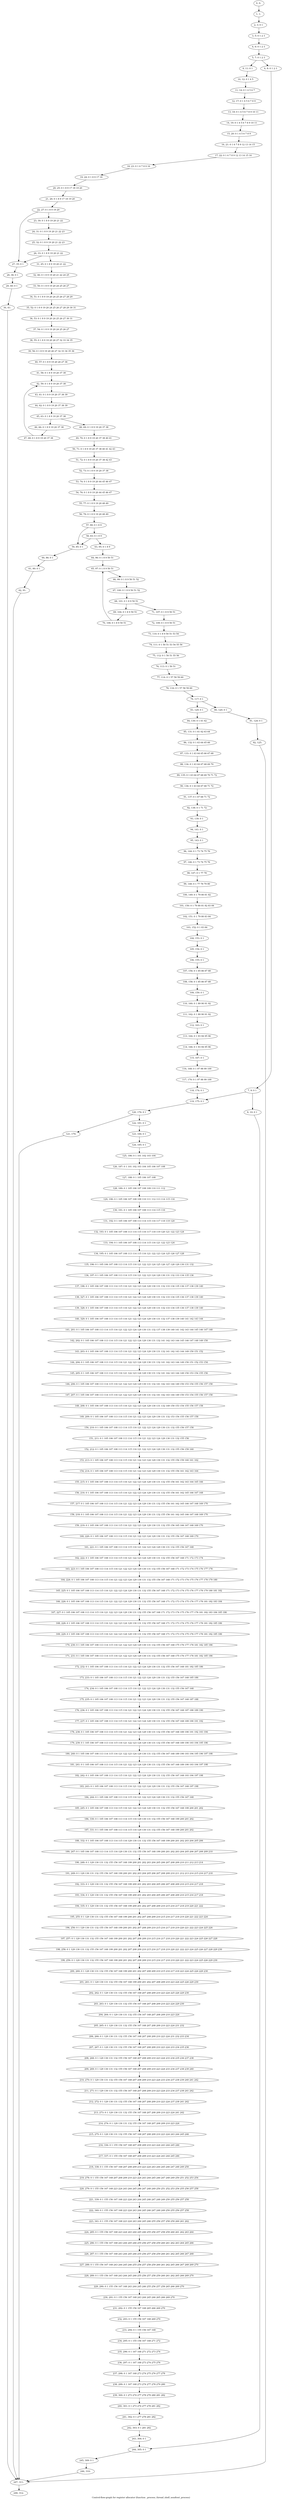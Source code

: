 digraph G {
graph [label="Control-flow-graph for register allocator (function _process_thread_shell_sendtest_process)"]
0[label="0, 0: "];
1[label="1, 1: "];
2[label="2, 3: 0 1 "];
3[label="3, 5: 0 1 2 3 "];
4[label="4, 6: 0 1 2 3 "];
5[label="5, 7: 0 1 2 3 "];
6[label="6, 8: 0 1 2 3 "];
7[label="7, 9: 0 1 "];
8[label="8, 10: 0 1 "];
9[label="9, 11: 0 1 "];
10[label="10, 12: 0 1 4 5 "];
11[label="11, 14: 0 1 4 5 6 7 "];
12[label="12, 17: 0 1 4 5 6 7 8 9 "];
13[label="13, 18: 0 1 4 5 6 7 8 9 10 11 "];
14[label="14, 19: 0 1 4 5 6 7 8 9 10 11 "];
15[label="15, 20: 0 1 4 5 6 7 8 9 "];
16[label="16, 21: 0 1 6 7 8 9 12 13 14 15 "];
17[label="17, 22: 0 1 6 7 8 9 12 13 14 15 16 "];
18[label="18, 23: 0 1 6 7 8 9 16 "];
19[label="19, 24: 0 1 8 9 17 18 "];
20[label="20, 25: 0 1 8 9 17 18 19 20 "];
21[label="21, 26: 0 1 8 9 17 18 19 20 "];
22[label="22, 27: 0 1 8 9 19 20 "];
23[label="23, 30: 0 1 8 9 19 20 21 22 "];
24[label="24, 31: 0 1 8 9 19 20 21 22 23 "];
25[label="25, 32: 0 1 8 9 19 20 21 22 23 "];
26[label="26, 33: 0 1 8 9 19 20 21 22 "];
27[label="27, 35: 0 1 "];
28[label="28, 36: 0 1 "];
29[label="29, 40: 0 1 "];
30[label="30, 41: "];
31[label="31, 45: 0 1 8 9 19 20 21 22 "];
32[label="32, 46: 0 1 8 9 19 20 21 22 24 25 "];
33[label="33, 50: 0 1 8 9 19 20 24 25 26 27 "];
34[label="34, 51: 0 1 8 9 19 20 24 25 26 27 28 29 "];
35[label="35, 52: 0 1 8 9 19 20 24 25 26 27 28 29 30 31 "];
36[label="36, 53: 0 1 8 9 19 20 24 25 26 27 30 31 "];
37[label="37, 54: 0 1 8 9 19 20 24 25 26 27 "];
38[label="38, 55: 0 1 8 9 19 20 26 27 32 33 34 35 "];
39[label="39, 56: 0 1 8 9 19 20 26 27 32 33 34 35 36 "];
40[label="40, 57: 0 1 8 9 19 20 26 27 36 "];
41[label="41, 58: 0 1 8 9 19 20 37 38 "];
42[label="42, 59: 0 1 8 9 19 20 37 38 "];
43[label="43, 61: 0 1 8 9 19 20 37 38 39 "];
44[label="44, 62: 0 1 8 9 19 20 37 38 39 "];
45[label="45, 63: 0 1 8 9 19 20 37 38 "];
46[label="46, 66: 0 1 8 9 19 20 37 38 "];
47[label="47, 68: 0 1 8 9 19 20 37 38 "];
48[label="48, 69: 0 1 8 9 19 20 37 38 "];
49[label="49, 70: 0 1 8 9 19 20 37 38 40 41 "];
50[label="50, 71: 0 1 8 9 19 20 37 38 40 41 42 43 "];
51[label="51, 72: 0 1 8 9 19 20 37 38 42 43 "];
52[label="52, 73: 0 1 8 9 19 20 37 38 "];
53[label="53, 74: 0 1 8 9 19 20 44 45 46 47 "];
54[label="54, 76: 0 1 8 9 19 20 44 45 46 47 "];
55[label="55, 77: 0 1 8 9 19 20 48 49 "];
56[label="56, 79: 0 1 8 9 19 20 48 49 "];
57[label="57, 80: 0 1 8 9 "];
58[label="58, 83: 0 1 8 9 "];
59[label="59, 85: 0 1 "];
60[label="60, 86: 0 1 "];
61[label="61, 90: 0 1 "];
62[label="62, 91: "];
63[label="63, 95: 0 1 8 9 "];
64[label="64, 96: 0 1 8 9 50 51 "];
65[label="65, 97: 0 1 8 9 50 51 "];
66[label="66, 99: 0 1 8 9 50 51 52 "];
67[label="67, 100: 0 1 8 9 50 51 52 "];
68[label="68, 101: 0 1 8 9 50 51 "];
69[label="69, 104: 0 1 8 9 50 51 "];
70[label="70, 106: 0 1 8 9 50 51 "];
71[label="71, 107: 0 1 8 9 50 51 "];
72[label="72, 109: 0 1 8 9 50 51 "];
73[label="73, 110: 0 1 8 9 50 51 53 54 "];
74[label="74, 111: 0 1 50 51 53 54 55 56 "];
75[label="75, 112: 0 1 50 51 55 56 "];
76[label="76, 113: 0 1 50 51 "];
77[label="77, 114: 0 1 57 58 59 60 "];
78[label="78, 116: 0 1 57 58 59 60 "];
79[label="79, 117: 0 1 "];
80[label="80, 120: 0 1 "];
81[label="81, 124: 0 1 "];
82[label="82, 125: "];
83[label="83, 129: 0 1 "];
84[label="84, 130: 0 1 61 62 "];
85[label="85, 131: 0 1 61 62 63 64 "];
86[label="86, 132: 0 1 63 64 65 66 "];
87[label="87, 133: 0 1 63 64 65 66 67 68 "];
88[label="88, 134: 0 1 63 64 67 68 69 70 "];
89[label="89, 135: 0 1 63 64 67 68 69 70 71 72 "];
90[label="90, 136: 0 1 63 64 67 68 71 72 "];
91[label="91, 137: 0 1 67 68 71 72 "];
92[label="92, 138: 0 1 71 72 "];
93[label="93, 139: 0 1 "];
94[label="94, 141: 0 1 "];
95[label="95, 143: 0 1 "];
96[label="96, 144: 0 1 73 74 75 76 "];
97[label="97, 146: 0 1 73 74 75 76 "];
98[label="98, 147: 0 1 77 78 "];
99[label="99, 148: 0 1 77 78 79 80 "];
100[label="100, 149: 0 1 79 80 81 82 "];
101[label="101, 150: 0 1 79 80 81 82 83 84 "];
102[label="102, 151: 0 1 79 80 83 84 "];
103[label="103, 152: 0 1 83 84 "];
104[label="104, 153: 0 1 "];
105[label="105, 154: 0 1 "];
106[label="106, 155: 0 1 "];
107[label="107, 156: 0 1 85 86 87 88 "];
108[label="108, 158: 0 1 85 86 87 88 "];
109[label="109, 159: 0 1 "];
110[label="110, 160: 0 1 89 90 91 92 "];
111[label="111, 162: 0 1 89 90 91 92 "];
112[label="112, 163: 0 1 "];
113[label="113, 164: 0 1 93 94 95 96 "];
114[label="114, 166: 0 1 93 94 95 96 "];
115[label="115, 167: 0 1 "];
116[label="116, 168: 0 1 97 98 99 100 "];
117[label="117, 170: 0 1 97 98 99 100 "];
118[label="118, 174: 0 1 "];
119[label="119, 175: 0 1 "];
120[label="120, 176: 0 1 "];
121[label="121, 179: "];
122[label="122, 181: 0 1 "];
123[label="123, 184: 0 1 "];
124[label="124, 185: 0 1 "];
125[label="125, 186: 0 1 101 102 103 104 "];
126[label="126, 187: 0 1 101 102 103 104 105 106 107 108 "];
127[label="127, 188: 0 1 105 106 107 108 "];
128[label="128, 189: 0 1 105 106 107 108 109 110 111 112 "];
129[label="129, 190: 0 1 105 106 107 108 109 110 111 112 113 114 115 116 "];
130[label="130, 191: 0 1 105 106 107 108 113 114 115 116 "];
131[label="131, 192: 0 1 105 106 107 108 113 114 115 116 117 118 119 120 "];
132[label="132, 193: 0 1 105 106 107 108 113 114 115 116 117 118 119 120 121 122 123 124 "];
133[label="133, 194: 0 1 105 106 107 108 113 114 115 116 121 122 123 124 "];
134[label="134, 195: 0 1 105 106 107 108 113 114 115 116 121 122 123 124 125 126 127 128 "];
135[label="135, 196: 0 1 105 106 107 108 113 114 115 116 121 122 123 124 125 126 127 128 129 130 131 132 "];
136[label="136, 197: 0 1 105 106 107 108 113 114 115 116 121 122 123 124 129 130 131 132 133 134 135 136 "];
137[label="137, 198: 0 1 105 106 107 108 113 114 115 116 121 122 123 124 129 130 131 132 133 134 135 136 137 138 139 140 "];
138[label="138, 327: 0 1 105 106 107 108 113 114 115 116 121 122 123 124 129 130 131 132 133 134 135 136 137 138 139 140 "];
139[label="139, 328: 0 1 105 106 107 108 113 114 115 116 121 122 123 124 129 130 131 132 133 134 135 136 137 138 139 140 "];
140[label="140, 329: 0 1 105 106 107 108 113 114 115 116 121 122 123 124 129 130 131 132 137 138 139 140 141 142 143 144 "];
141[label="141, 201: 0 1 105 106 107 108 113 114 115 116 121 122 123 124 129 130 131 132 137 138 139 140 141 142 143 144 145 146 147 148 "];
142[label="142, 202: 0 1 105 106 107 108 113 114 115 116 121 122 123 124 129 130 131 132 141 142 143 144 145 146 147 148 149 150 "];
143[label="143, 203: 0 1 105 106 107 108 113 114 115 116 121 122 123 124 129 130 131 132 141 142 143 144 149 150 151 152 "];
144[label="144, 204: 0 1 105 106 107 108 113 114 115 116 121 122 123 124 129 130 131 132 141 142 143 144 149 150 151 152 153 154 "];
145[label="145, 205: 0 1 105 106 107 108 113 114 115 116 121 122 123 124 129 130 131 132 141 142 143 144 149 150 153 154 155 156 "];
146[label="146, 206: 0 1 105 106 107 108 113 114 115 116 121 122 123 124 129 130 131 132 141 142 143 144 149 150 153 154 155 156 157 158 "];
147[label="147, 207: 0 1 105 106 107 108 113 114 115 116 121 122 123 124 129 130 131 132 141 142 143 144 149 150 153 154 155 156 157 158 "];
148[label="148, 208: 0 1 105 106 107 108 113 114 115 116 121 122 123 124 129 130 131 132 149 150 153 154 155 156 157 158 "];
149[label="149, 209: 0 1 105 106 107 108 113 114 115 116 121 122 123 124 129 130 131 132 153 154 155 156 157 158 "];
150[label="150, 210: 0 1 105 106 107 108 113 114 115 116 121 122 123 124 129 130 131 132 155 156 157 158 "];
151[label="151, 211: 0 1 105 106 107 108 113 114 115 116 121 122 123 124 129 130 131 132 155 156 "];
152[label="152, 212: 0 1 105 106 107 108 113 114 115 116 121 122 123 124 129 130 131 132 155 156 159 160 "];
153[label="153, 213: 0 1 105 106 107 108 113 114 115 116 121 122 123 124 129 130 131 132 155 156 159 160 161 162 "];
154[label="154, 214: 0 1 105 106 107 108 113 114 115 116 121 122 123 124 129 130 131 132 155 156 161 162 163 164 "];
155[label="155, 215: 0 1 105 106 107 108 113 114 115 116 121 122 123 124 129 130 131 132 155 156 161 162 163 164 165 166 "];
156[label="156, 216: 0 1 105 106 107 108 113 114 115 116 121 122 123 124 129 130 131 132 155 156 161 162 165 166 167 168 "];
157[label="157, 217: 0 1 105 106 107 108 113 114 115 116 121 122 123 124 129 130 131 132 155 156 161 162 165 166 167 168 169 170 "];
158[label="158, 218: 0 1 105 106 107 108 113 114 115 116 121 122 123 124 129 130 131 132 155 156 161 162 165 166 167 168 169 170 "];
159[label="159, 219: 0 1 105 106 107 108 113 114 115 116 121 122 123 124 129 130 131 132 155 156 165 166 167 168 169 170 "];
160[label="160, 220: 0 1 105 106 107 108 113 114 115 116 121 122 123 124 129 130 131 132 155 156 167 168 169 170 "];
161[label="161, 221: 0 1 105 106 107 108 113 114 115 116 121 122 123 124 129 130 131 132 155 156 167 168 "];
162[label="162, 222: 0 1 105 106 107 108 113 114 115 116 121 122 123 124 129 130 131 132 155 156 167 168 171 172 173 174 "];
163[label="163, 223: 0 1 105 106 107 108 113 114 115 116 121 122 123 124 129 130 131 132 155 156 167 168 171 172 173 174 175 176 177 178 "];
164[label="164, 224: 0 1 105 106 107 108 113 114 115 116 121 122 123 124 129 130 131 132 155 156 167 168 171 172 173 174 175 176 177 178 179 180 "];
165[label="165, 225: 0 1 105 106 107 108 113 114 115 116 121 122 123 124 129 130 131 132 155 156 167 168 171 172 173 174 175 176 177 178 179 180 181 182 "];
166[label="166, 226: 0 1 105 106 107 108 113 114 115 116 121 122 123 124 129 130 131 132 155 156 167 168 171 172 173 174 175 176 177 178 181 182 183 184 "];
167[label="167, 227: 0 1 105 106 107 108 113 114 115 116 121 122 123 124 129 130 131 132 155 156 167 168 171 172 173 174 175 176 177 178 181 182 183 184 185 186 "];
168[label="168, 228: 0 1 105 106 107 108 113 114 115 116 121 122 123 124 129 130 131 132 155 156 167 168 171 172 173 174 175 176 177 178 181 182 185 186 "];
169[label="169, 229: 0 1 105 106 107 108 113 114 115 116 121 122 123 124 129 130 131 132 155 156 167 168 171 172 173 174 175 176 177 178 181 182 185 186 "];
170[label="170, 230: 0 1 105 106 107 108 113 114 115 116 121 122 123 124 129 130 131 132 155 156 167 168 175 176 177 178 181 182 185 186 "];
171[label="171, 231: 0 1 105 106 107 108 113 114 115 116 121 122 123 124 129 130 131 132 155 156 167 168 175 176 177 178 181 182 185 186 "];
172[label="172, 232: 0 1 105 106 107 108 113 114 115 116 121 122 123 124 129 130 131 132 155 156 167 168 181 182 185 186 "];
173[label="173, 233: 0 1 105 106 107 108 113 114 115 116 121 122 123 124 129 130 131 132 155 156 167 168 185 186 "];
174[label="174, 234: 0 1 105 106 107 108 113 114 115 116 121 122 123 124 129 130 131 132 155 156 167 168 "];
175[label="175, 235: 0 1 105 106 107 108 113 114 115 116 121 122 123 124 129 130 131 132 155 156 167 168 187 188 "];
176[label="176, 236: 0 1 105 106 107 108 113 114 115 116 121 122 123 124 129 130 131 132 155 156 167 168 187 188 189 190 "];
177[label="177, 237: 0 1 105 106 107 108 113 114 115 116 121 122 123 124 129 130 131 132 155 156 167 168 189 190 191 192 "];
178[label="178, 238: 0 1 105 106 107 108 113 114 115 116 121 122 123 124 129 130 131 132 155 156 167 168 189 190 191 192 193 194 "];
179[label="179, 239: 0 1 105 106 107 108 113 114 115 116 121 122 123 124 129 130 131 132 155 156 167 168 189 190 193 194 195 196 "];
180[label="180, 240: 0 1 105 106 107 108 113 114 115 116 121 122 123 124 129 130 131 132 155 156 167 168 189 190 193 194 195 196 197 198 "];
181[label="181, 241: 0 1 105 106 107 108 113 114 115 116 121 122 123 124 129 130 131 132 155 156 167 168 189 190 193 194 197 198 "];
182[label="182, 242: 0 1 105 106 107 108 113 114 115 116 121 122 123 124 129 130 131 132 155 156 167 168 193 194 197 198 "];
183[label="183, 243: 0 1 105 106 107 108 113 114 115 116 121 122 123 124 129 130 131 132 155 156 167 168 197 198 "];
184[label="184, 244: 0 1 105 106 107 108 113 114 115 116 121 122 123 124 129 130 131 132 155 156 167 168 "];
185[label="185, 245: 0 1 105 106 107 108 113 114 115 116 121 122 123 124 129 130 131 132 155 156 167 168 199 200 201 202 "];
186[label="186, 330: 0 1 105 106 107 108 113 114 115 116 129 130 131 132 155 156 167 168 199 200 201 202 "];
187[label="187, 331: 0 1 105 106 107 108 113 114 115 116 129 130 131 132 155 156 167 168 199 200 201 202 "];
188[label="188, 332: 0 1 105 106 107 108 113 114 115 116 129 130 131 132 155 156 167 168 199 200 201 202 203 204 205 206 "];
189[label="189, 247: 0 1 105 106 107 108 113 114 115 116 129 130 131 132 155 156 167 168 199 200 201 202 203 204 205 206 207 208 209 210 "];
190[label="190, 248: 0 1 129 130 131 132 155 156 167 168 199 200 201 202 203 204 205 206 207 208 209 210 211 212 213 214 "];
191[label="191, 249: 0 1 129 130 131 132 155 156 167 168 199 200 201 202 203 204 205 206 207 208 209 210 211 212 213 214 215 216 217 218 "];
192[label="192, 333: 0 1 129 130 131 132 155 156 167 168 199 200 201 202 203 204 205 206 207 208 209 210 215 216 217 218 "];
193[label="193, 334: 0 1 129 130 131 132 155 156 167 168 199 200 201 202 203 204 205 206 207 208 209 210 215 216 217 218 "];
194[label="194, 335: 0 1 129 130 131 132 155 156 167 168 199 200 201 202 207 208 209 210 215 216 217 218 219 220 221 222 "];
195[label="195, 255: 0 1 129 130 131 132 155 156 167 168 199 200 201 202 207 208 209 210 215 216 217 218 219 220 221 222 223 224 "];
196[label="196, 256: 0 1 129 130 131 132 155 156 167 168 199 200 201 202 207 208 209 210 215 216 217 218 219 220 221 222 223 224 225 226 "];
197[label="197, 257: 0 1 129 130 131 132 155 156 167 168 199 200 201 202 207 208 209 210 215 216 217 218 219 220 221 222 223 224 225 226 227 228 "];
198[label="198, 258: 0 1 129 130 131 132 155 156 167 168 199 200 201 202 207 208 209 210 215 216 217 218 219 220 221 222 223 224 225 226 227 228 229 230 "];
199[label="199, 259: 0 1 129 130 131 132 155 156 167 168 199 200 201 202 207 208 209 210 215 216 217 218 219 220 221 222 223 224 225 226 229 230 "];
200[label="200, 260: 0 1 129 130 131 132 155 156 167 168 199 200 201 202 207 208 209 210 215 216 217 218 223 224 225 226 229 230 "];
201[label="201, 261: 0 1 129 130 131 132 155 156 167 168 199 200 201 202 207 208 209 210 223 224 225 226 229 230 "];
202[label="202, 262: 0 1 129 130 131 132 155 156 167 168 207 208 209 210 223 224 225 226 229 230 "];
203[label="203, 263: 0 1 129 130 131 132 155 156 167 168 207 208 209 210 223 224 229 230 "];
204[label="204, 264: 0 1 129 130 131 132 155 156 167 168 207 208 209 210 223 224 "];
205[label="205, 265: 0 1 129 130 131 132 155 156 167 168 207 208 209 210 223 224 231 232 "];
206[label="206, 266: 0 1 129 130 131 132 155 156 167 168 207 208 209 210 223 224 231 232 233 234 "];
207[label="207, 267: 0 1 129 130 131 132 155 156 167 168 207 208 209 210 223 224 233 234 235 236 "];
208[label="208, 268: 0 1 129 130 131 132 155 156 167 168 207 208 209 210 223 224 233 234 235 236 237 238 "];
209[label="209, 269: 0 1 129 130 131 132 155 156 167 168 207 208 209 210 223 224 233 234 237 238 239 240 "];
210[label="210, 270: 0 1 129 130 131 132 155 156 167 168 207 208 209 210 223 224 233 234 237 238 239 240 241 242 "];
211[label="211, 271: 0 1 129 130 131 132 155 156 167 168 207 208 209 210 223 224 233 234 237 238 241 242 "];
212[label="212, 272: 0 1 129 130 131 132 155 156 167 168 207 208 209 210 223 224 237 238 241 242 "];
213[label="213, 273: 0 1 129 130 131 132 155 156 167 168 207 208 209 210 223 224 241 242 "];
214[label="214, 274: 0 1 129 130 131 132 155 156 167 168 207 208 209 210 223 224 "];
215[label="215, 275: 0 1 129 130 131 132 155 156 167 168 207 208 209 210 223 224 243 244 245 246 "];
216[label="216, 336: 0 1 155 156 167 168 207 208 209 210 223 224 243 244 245 246 "];
217[label="217, 337: 0 1 155 156 167 168 207 208 209 210 223 224 243 244 245 246 "];
218[label="218, 338: 0 1 155 156 167 168 207 208 209 210 223 224 243 244 245 246 247 248 249 250 "];
219[label="219, 278: 0 1 155 156 167 168 207 208 209 210 223 224 243 244 245 246 247 248 249 250 251 252 253 254 "];
220[label="220, 279: 0 1 155 156 167 168 223 224 243 244 245 246 247 248 249 250 251 252 253 254 255 256 257 258 "];
221[label="221, 339: 0 1 155 156 167 168 223 224 243 244 245 246 247 248 249 250 255 256 257 258 "];
222[label="222, 340: 0 1 155 156 167 168 223 224 243 244 245 246 247 248 249 250 255 256 257 258 "];
223[label="223, 341: 0 1 155 156 167 168 223 224 243 244 245 246 255 256 257 258 259 260 261 262 "];
224[label="224, 285: 0 1 155 156 167 168 223 224 243 244 245 246 255 256 257 258 259 260 261 262 263 264 "];
225[label="225, 286: 0 1 155 156 167 168 243 244 245 246 255 256 257 258 259 260 261 262 263 264 265 266 "];
226[label="226, 287: 0 1 155 156 167 168 243 244 245 246 255 256 257 258 259 260 261 262 265 266 267 268 "];
227[label="227, 288: 0 1 155 156 167 168 243 244 245 246 255 256 257 258 259 260 261 262 265 266 267 268 269 270 "];
228[label="228, 289: 0 1 155 156 167 168 243 244 245 246 255 256 257 258 259 260 261 262 265 266 269 270 "];
229[label="229, 290: 0 1 155 156 167 168 243 244 245 246 255 256 257 258 265 266 269 270 "];
230[label="230, 291: 0 1 155 156 167 168 243 244 245 246 265 266 269 270 "];
231[label="231, 292: 0 1 155 156 167 168 265 266 269 270 "];
232[label="232, 293: 0 1 155 156 167 168 269 270 "];
233[label="233, 294: 0 1 155 156 167 168 "];
234[label="234, 295: 0 1 155 156 167 168 271 272 "];
235[label="235, 296: 0 1 167 168 271 272 273 274 "];
236[label="236, 297: 0 1 167 168 273 274 275 276 "];
237[label="237, 298: 0 1 167 168 273 274 275 276 277 278 "];
238[label="238, 299: 0 1 167 168 273 274 277 278 279 280 "];
239[label="239, 300: 0 1 273 274 277 278 279 280 281 282 "];
240[label="240, 301: 0 1 273 274 277 278 281 282 "];
241[label="241, 302: 0 1 277 278 281 282 "];
242[label="242, 303: 0 1 281 282 "];
243[label="243, 304: 0 1 "];
244[label="244, 305: 0 1 "];
245[label="245, 309: 0 1 "];
246[label="246, 310: "];
247[label="247, 311: "];
248[label="248, 312: "];
0->1 ;
1->2 ;
2->3 ;
3->4 ;
4->5 ;
5->6 ;
5->9 ;
6->7 ;
7->8 ;
7->119 ;
8->244 ;
9->10 ;
10->11 ;
11->12 ;
12->13 ;
13->14 ;
14->15 ;
15->16 ;
16->17 ;
17->18 ;
18->19 ;
19->20 ;
20->21 ;
21->22 ;
22->23 ;
22->27 ;
23->24 ;
24->25 ;
25->26 ;
26->27 ;
26->31 ;
27->28 ;
28->29 ;
29->30 ;
30->247 ;
31->32 ;
32->33 ;
33->34 ;
34->35 ;
35->36 ;
36->37 ;
37->38 ;
38->39 ;
39->40 ;
40->41 ;
41->42 ;
42->43 ;
43->44 ;
44->45 ;
45->46 ;
45->48 ;
46->47 ;
47->42 ;
48->49 ;
49->50 ;
50->51 ;
51->52 ;
52->53 ;
53->54 ;
54->55 ;
55->56 ;
56->57 ;
57->58 ;
57->59 ;
58->59 ;
58->63 ;
59->60 ;
60->61 ;
61->62 ;
62->247 ;
63->64 ;
64->65 ;
65->66 ;
66->67 ;
67->68 ;
68->69 ;
68->71 ;
69->70 ;
70->65 ;
71->72 ;
72->73 ;
73->74 ;
74->75 ;
75->76 ;
76->77 ;
77->78 ;
78->79 ;
79->80 ;
79->83 ;
80->81 ;
81->82 ;
82->247 ;
83->84 ;
84->85 ;
85->86 ;
86->87 ;
87->88 ;
88->89 ;
89->90 ;
90->91 ;
91->92 ;
92->93 ;
93->94 ;
94->95 ;
95->96 ;
96->97 ;
97->98 ;
98->99 ;
99->100 ;
100->101 ;
101->102 ;
102->103 ;
103->104 ;
104->105 ;
105->106 ;
106->107 ;
107->108 ;
108->109 ;
109->110 ;
110->111 ;
111->112 ;
112->113 ;
113->114 ;
114->115 ;
115->116 ;
116->117 ;
117->118 ;
118->119 ;
119->120 ;
120->121 ;
120->122 ;
121->247 ;
122->123 ;
123->124 ;
124->125 ;
125->126 ;
126->127 ;
127->128 ;
128->129 ;
129->130 ;
130->131 ;
131->132 ;
132->133 ;
133->134 ;
134->135 ;
135->136 ;
136->137 ;
137->138 ;
138->139 ;
139->140 ;
140->141 ;
141->142 ;
142->143 ;
143->144 ;
144->145 ;
145->146 ;
146->147 ;
147->148 ;
148->149 ;
149->150 ;
150->151 ;
151->152 ;
152->153 ;
153->154 ;
154->155 ;
155->156 ;
156->157 ;
157->158 ;
158->159 ;
159->160 ;
160->161 ;
161->162 ;
162->163 ;
163->164 ;
164->165 ;
165->166 ;
166->167 ;
167->168 ;
168->169 ;
169->170 ;
170->171 ;
171->172 ;
172->173 ;
173->174 ;
174->175 ;
175->176 ;
176->177 ;
177->178 ;
178->179 ;
179->180 ;
180->181 ;
181->182 ;
182->183 ;
183->184 ;
184->185 ;
185->186 ;
186->187 ;
187->188 ;
188->189 ;
189->190 ;
190->191 ;
191->192 ;
192->193 ;
193->194 ;
194->195 ;
195->196 ;
196->197 ;
197->198 ;
198->199 ;
199->200 ;
200->201 ;
201->202 ;
202->203 ;
203->204 ;
204->205 ;
205->206 ;
206->207 ;
207->208 ;
208->209 ;
209->210 ;
210->211 ;
211->212 ;
212->213 ;
213->214 ;
214->215 ;
215->216 ;
216->217 ;
217->218 ;
218->219 ;
219->220 ;
220->221 ;
221->222 ;
222->223 ;
223->224 ;
224->225 ;
225->226 ;
226->227 ;
227->228 ;
228->229 ;
229->230 ;
230->231 ;
231->232 ;
232->233 ;
233->234 ;
234->235 ;
235->236 ;
236->237 ;
237->238 ;
238->239 ;
239->240 ;
240->241 ;
241->242 ;
242->243 ;
243->244 ;
244->245 ;
245->246 ;
246->247 ;
247->248 ;
}
